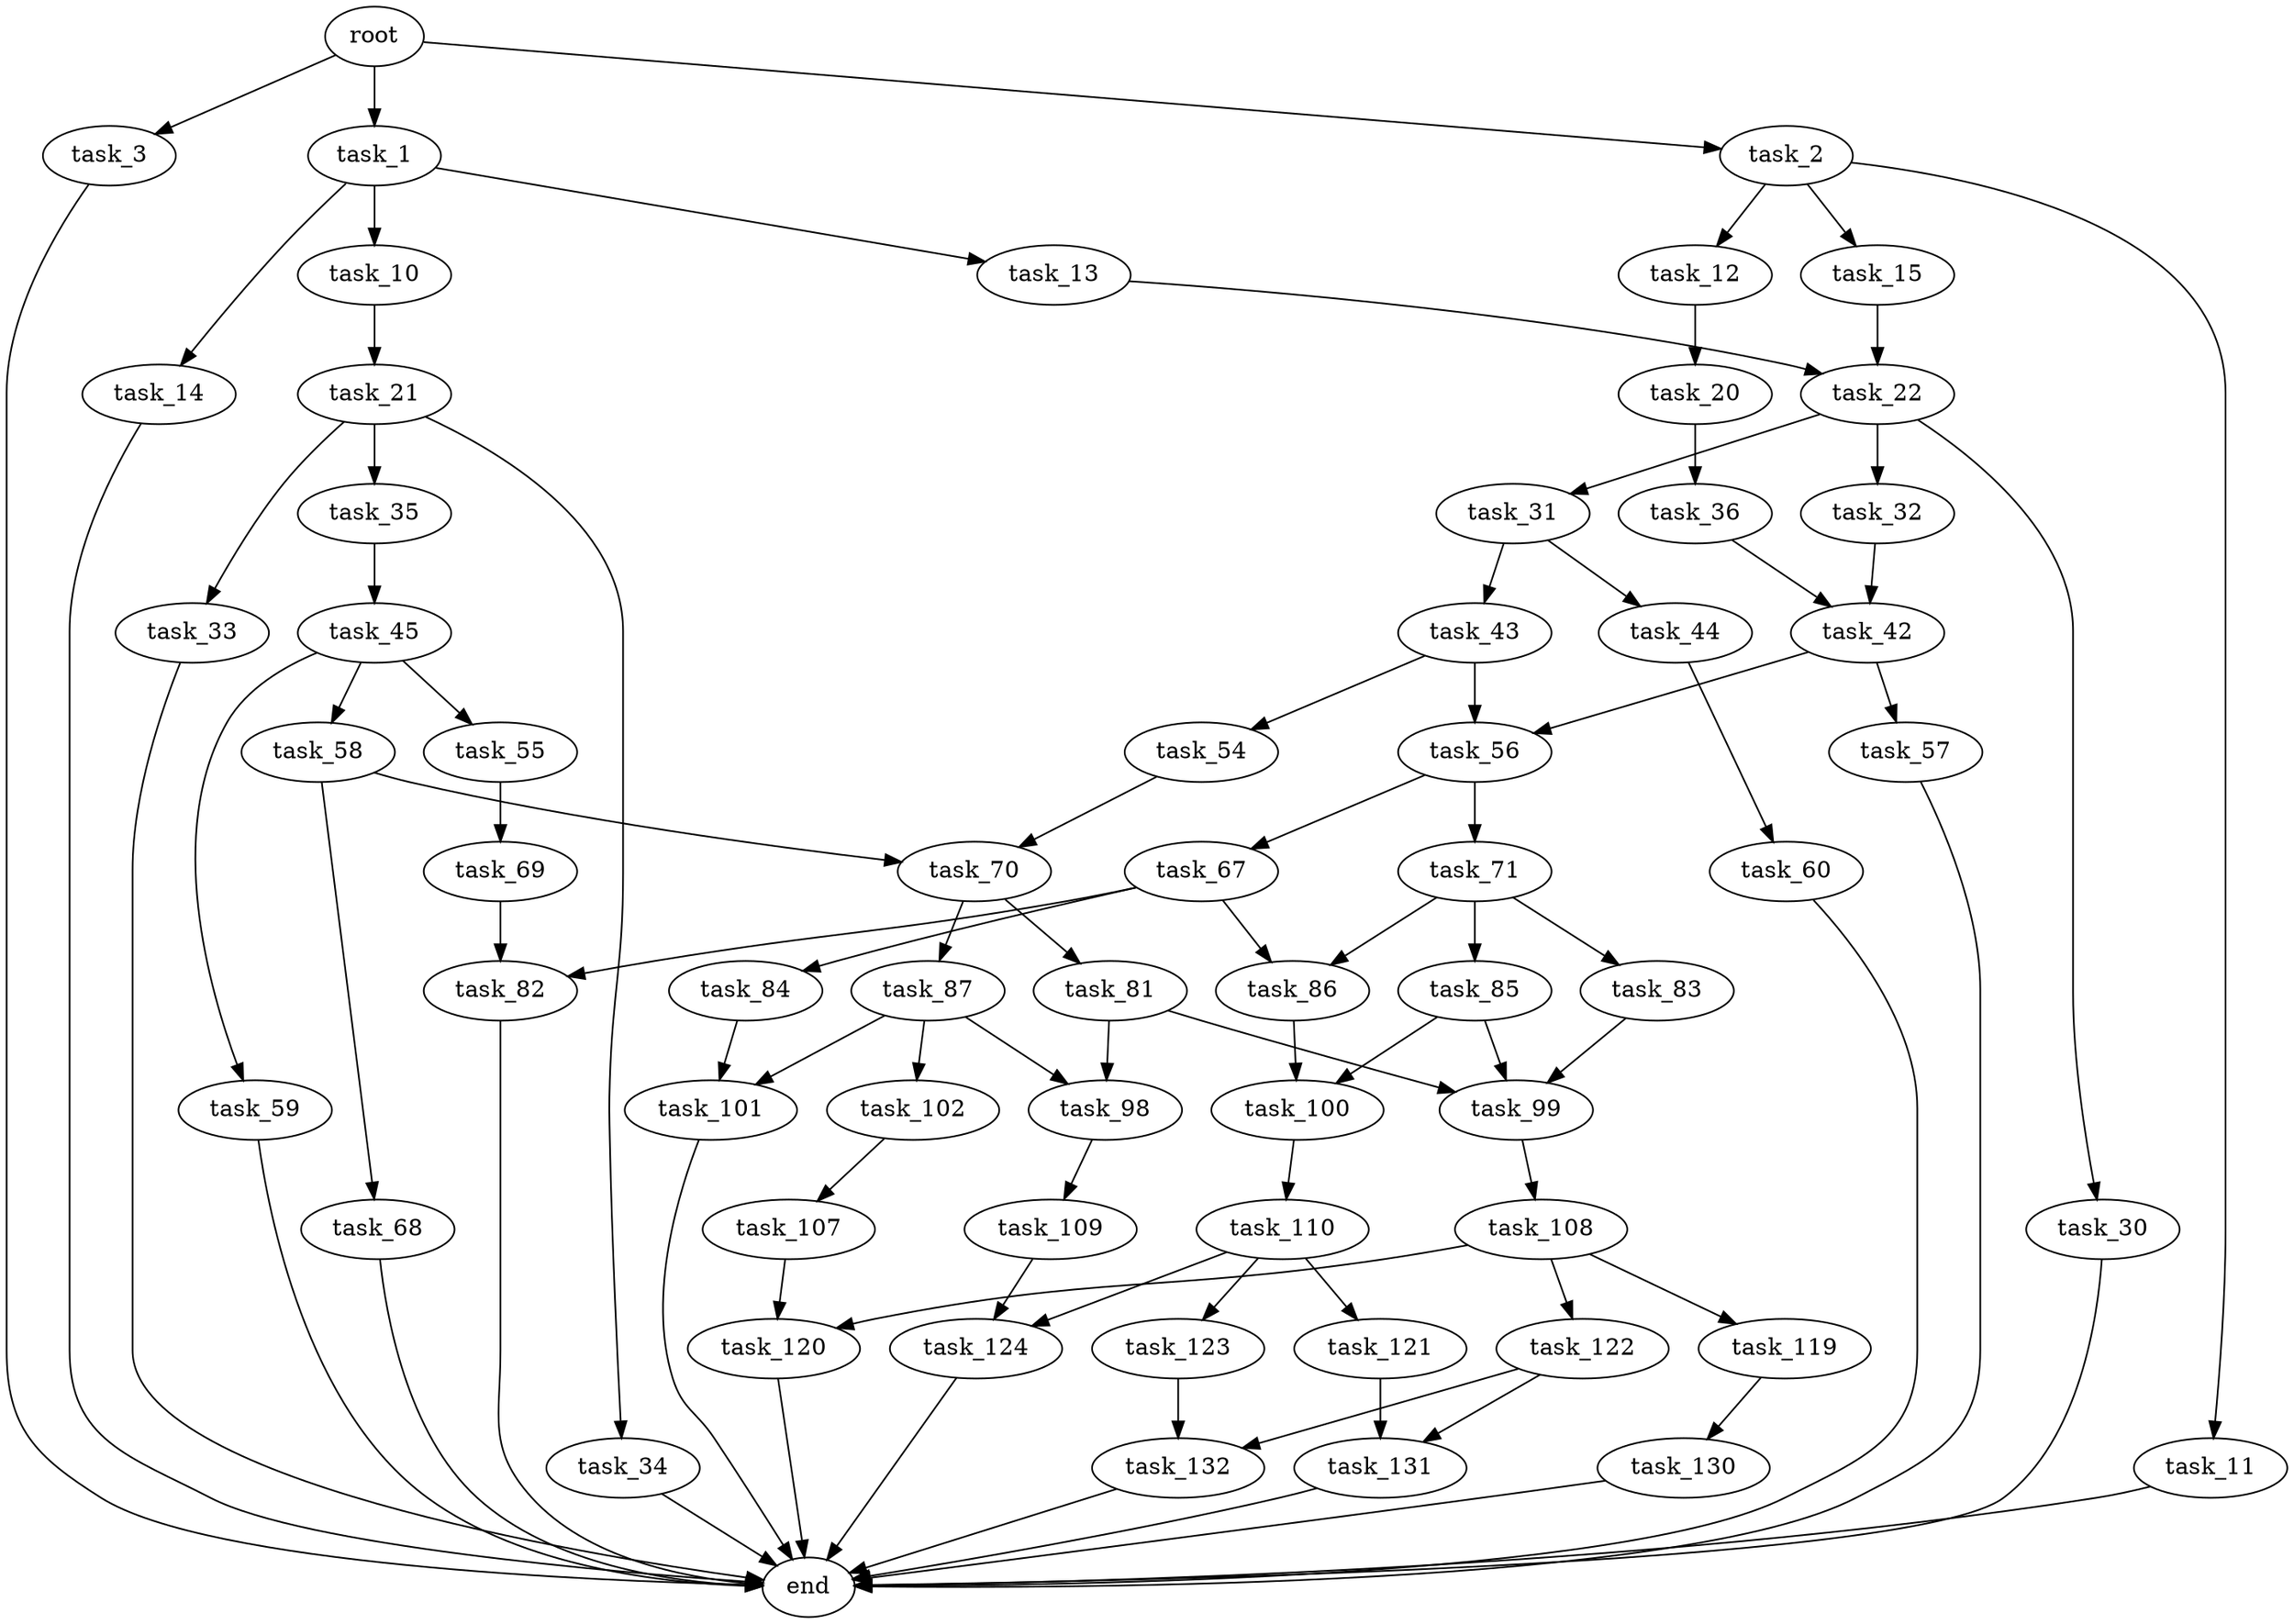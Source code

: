 digraph G {
  root [size="0.000000"];
  task_1 [size="780728062403.000000"];
  task_2 [size="368293445632.000000"];
  task_3 [size="24958833475.000000"];
  task_10 [size="25052199644.000000"];
  task_13 [size="1073741824000.000000"];
  task_14 [size="74225514787.000000"];
  task_11 [size="34236425431.000000"];
  task_12 [size="310590224923.000000"];
  task_15 [size="20378275465.000000"];
  end [size="0.000000"];
  task_21 [size="146214208577.000000"];
  task_20 [size="1073741824000.000000"];
  task_22 [size="6972045761.000000"];
  task_36 [size="10562734859.000000"];
  task_33 [size="28991029248.000000"];
  task_34 [size="456120670216.000000"];
  task_35 [size="549755813888.000000"];
  task_30 [size="1073741824000.000000"];
  task_31 [size="526910706795.000000"];
  task_32 [size="15435777930.000000"];
  task_43 [size="6190786294.000000"];
  task_44 [size="495543610848.000000"];
  task_42 [size="242180250449.000000"];
  task_45 [size="549755813888.000000"];
  task_56 [size="7694717864.000000"];
  task_57 [size="549755813888.000000"];
  task_54 [size="58918394858.000000"];
  task_60 [size="549755813888.000000"];
  task_55 [size="112199684215.000000"];
  task_58 [size="338888656644.000000"];
  task_59 [size="4822501856.000000"];
  task_70 [size="21661236093.000000"];
  task_69 [size="11603051004.000000"];
  task_67 [size="15964059091.000000"];
  task_71 [size="231928233984.000000"];
  task_68 [size="120319082124.000000"];
  task_82 [size="116746095752.000000"];
  task_84 [size="13499039406.000000"];
  task_86 [size="1916970865.000000"];
  task_81 [size="286994342132.000000"];
  task_87 [size="782757789696.000000"];
  task_83 [size="11278521062.000000"];
  task_85 [size="68719476736.000000"];
  task_98 [size="134217728000.000000"];
  task_99 [size="9690938344.000000"];
  task_101 [size="134217728000.000000"];
  task_100 [size="1073741824000.000000"];
  task_102 [size="8708679892.000000"];
  task_109 [size="1073741824000.000000"];
  task_108 [size="452714585791.000000"];
  task_110 [size="22161159152.000000"];
  task_107 [size="120516552264.000000"];
  task_120 [size="6637969902.000000"];
  task_119 [size="17702774133.000000"];
  task_122 [size="68719476736.000000"];
  task_124 [size="11334272058.000000"];
  task_121 [size="71112061724.000000"];
  task_123 [size="9524663046.000000"];
  task_130 [size="2022383948.000000"];
  task_131 [size="26811609031.000000"];
  task_132 [size="231928233984.000000"];

  root -> task_1 [size="1.000000"];
  root -> task_2 [size="1.000000"];
  root -> task_3 [size="1.000000"];
  task_1 -> task_10 [size="679477248.000000"];
  task_1 -> task_13 [size="679477248.000000"];
  task_1 -> task_14 [size="679477248.000000"];
  task_2 -> task_11 [size="411041792.000000"];
  task_2 -> task_12 [size="411041792.000000"];
  task_2 -> task_15 [size="411041792.000000"];
  task_3 -> end [size="1.000000"];
  task_10 -> task_21 [size="838860800.000000"];
  task_13 -> task_22 [size="838860800.000000"];
  task_14 -> end [size="1.000000"];
  task_11 -> end [size="1.000000"];
  task_12 -> task_20 [size="301989888.000000"];
  task_15 -> task_22 [size="411041792.000000"];
  task_21 -> task_33 [size="209715200.000000"];
  task_21 -> task_34 [size="209715200.000000"];
  task_21 -> task_35 [size="209715200.000000"];
  task_20 -> task_36 [size="838860800.000000"];
  task_22 -> task_30 [size="301989888.000000"];
  task_22 -> task_31 [size="301989888.000000"];
  task_22 -> task_32 [size="301989888.000000"];
  task_36 -> task_42 [size="679477248.000000"];
  task_33 -> end [size="1.000000"];
  task_34 -> end [size="1.000000"];
  task_35 -> task_45 [size="536870912.000000"];
  task_30 -> end [size="1.000000"];
  task_31 -> task_43 [size="838860800.000000"];
  task_31 -> task_44 [size="838860800.000000"];
  task_32 -> task_42 [size="75497472.000000"];
  task_43 -> task_54 [size="411041792.000000"];
  task_43 -> task_56 [size="411041792.000000"];
  task_44 -> task_60 [size="536870912.000000"];
  task_42 -> task_56 [size="209715200.000000"];
  task_42 -> task_57 [size="209715200.000000"];
  task_45 -> task_55 [size="536870912.000000"];
  task_45 -> task_58 [size="536870912.000000"];
  task_45 -> task_59 [size="536870912.000000"];
  task_56 -> task_67 [size="134217728.000000"];
  task_56 -> task_71 [size="134217728.000000"];
  task_57 -> end [size="1.000000"];
  task_54 -> task_70 [size="75497472.000000"];
  task_60 -> end [size="1.000000"];
  task_55 -> task_69 [size="209715200.000000"];
  task_58 -> task_68 [size="301989888.000000"];
  task_58 -> task_70 [size="301989888.000000"];
  task_59 -> end [size="1.000000"];
  task_70 -> task_81 [size="679477248.000000"];
  task_70 -> task_87 [size="679477248.000000"];
  task_69 -> task_82 [size="33554432.000000"];
  task_67 -> task_82 [size="75497472.000000"];
  task_67 -> task_84 [size="75497472.000000"];
  task_67 -> task_86 [size="75497472.000000"];
  task_71 -> task_83 [size="301989888.000000"];
  task_71 -> task_85 [size="301989888.000000"];
  task_71 -> task_86 [size="301989888.000000"];
  task_68 -> end [size="1.000000"];
  task_82 -> end [size="1.000000"];
  task_84 -> task_101 [size="33554432.000000"];
  task_86 -> task_100 [size="209715200.000000"];
  task_81 -> task_98 [size="301989888.000000"];
  task_81 -> task_99 [size="301989888.000000"];
  task_87 -> task_98 [size="679477248.000000"];
  task_87 -> task_101 [size="679477248.000000"];
  task_87 -> task_102 [size="679477248.000000"];
  task_83 -> task_99 [size="411041792.000000"];
  task_85 -> task_99 [size="134217728.000000"];
  task_85 -> task_100 [size="134217728.000000"];
  task_98 -> task_109 [size="209715200.000000"];
  task_99 -> task_108 [size="301989888.000000"];
  task_101 -> end [size="1.000000"];
  task_100 -> task_110 [size="838860800.000000"];
  task_102 -> task_107 [size="301989888.000000"];
  task_109 -> task_124 [size="838860800.000000"];
  task_108 -> task_119 [size="301989888.000000"];
  task_108 -> task_120 [size="301989888.000000"];
  task_108 -> task_122 [size="301989888.000000"];
  task_110 -> task_121 [size="411041792.000000"];
  task_110 -> task_123 [size="411041792.000000"];
  task_110 -> task_124 [size="411041792.000000"];
  task_107 -> task_120 [size="134217728.000000"];
  task_120 -> end [size="1.000000"];
  task_119 -> task_130 [size="33554432.000000"];
  task_122 -> task_131 [size="134217728.000000"];
  task_122 -> task_132 [size="134217728.000000"];
  task_124 -> end [size="1.000000"];
  task_121 -> task_131 [size="301989888.000000"];
  task_123 -> task_132 [size="209715200.000000"];
  task_130 -> end [size="1.000000"];
  task_131 -> end [size="1.000000"];
  task_132 -> end [size="1.000000"];
}
